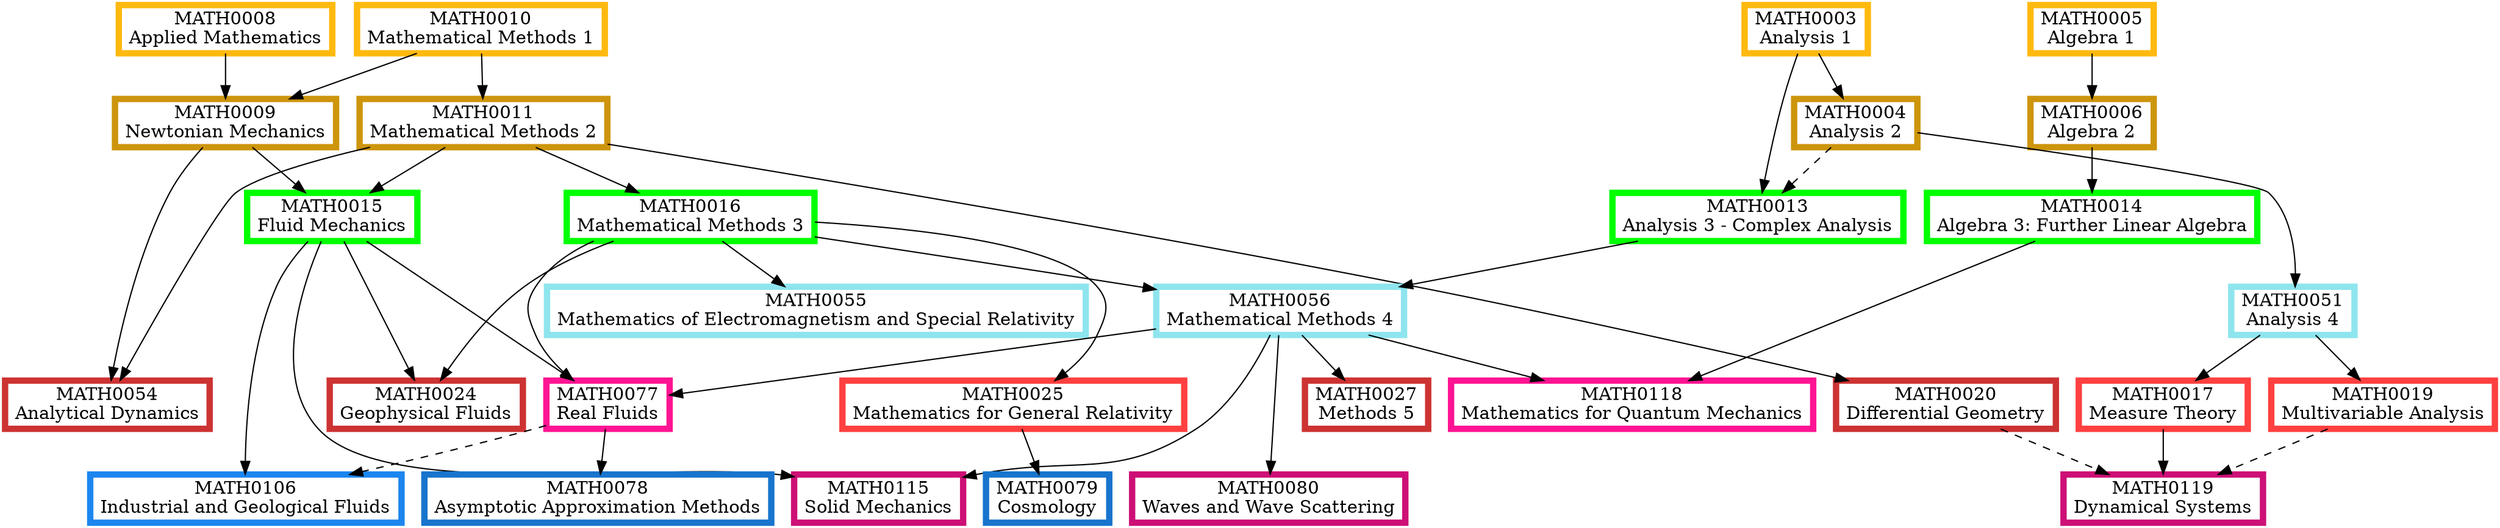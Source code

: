 digraph {
	node [fillcolor=white penwidth=5 shape=box style="filled,bold"]
	subgraph "1.0 1" {
		rank=same
		MATH0008 [label="MATH0008
Applied Mathematics" color=darkgoldenrod1 href="https://www.ucl.ac.uk/maths/sites/maths/files/math0008.pdf" tooltip="Year 1, term 1"]
		MATH0005 [label="MATH0005
Algebra 1" color=darkgoldenrod1 href="https://www.ucl.ac.uk/maths/sites/maths/files/math0005.pdf" tooltip="Year 1, term 1"]
		MATH0003 [label="MATH0003
Analysis 1" color=darkgoldenrod1 href="https://www.ucl.ac.uk/maths/sites/maths/files/math0003.pdf" tooltip="Year 1, term 1"]
		MATH0010 [label="MATH0010
Mathematical Methods 1" color=darkgoldenrod1 href="https://www.ucl.ac.uk/maths/sites/maths/files/math0010.pdf" tooltip="Year 1, term 1"]
	}
	MATH0010 -> MATH0011 [tooltip="required prerequisite"]
	MATH0005 -> MATH0006 [tooltip="required prerequisite"]
	MATH0003 -> MATH0004 [tooltip="required prerequisite"]
	MATH0008 -> MATH0009 [tooltip="required prerequisite"]
	MATH0010 -> MATH0009 [tooltip="required prerequisite"]
	subgraph "1.0 2" {
		rank=same
		MATH0011 [label="MATH0011
Mathematical Methods 2" color=darkgoldenrod3 href="https://www.ucl.ac.uk/maths/sites/maths/files/math0011_2.pdf" tooltip="Year 1, term 2"]
		MATH0006 [label="MATH0006
Algebra 2" color=darkgoldenrod3 href="https://www.ucl.ac.uk/maths/sites/maths/files/math0006.pdf" tooltip="Year 1, term 2"]
		MATH0004 [label="MATH0004
Analysis 2" color=darkgoldenrod3 href="https://www.ucl.ac.uk/maths/sites/maths/files/math0004.pdf" tooltip="Year 1, term 2"]
		MATH0009 [label="MATH0009
Newtonian Mechanics" color=darkgoldenrod3 href="https://www.ucl.ac.uk/maths/sites/maths/files/math0009.pdf" tooltip="Year 1, term 2"]
	}
	MATH0011 -> MATH0016 [tooltip="required prerequisite"]
	MATH0003 -> MATH0013 [tooltip="required prerequisite"]
	MATH0004 -> MATH0013 [style=dashed tooltip="recommended prerequisite"]
	MATH0006 -> MATH0014 [tooltip="required prerequisite"]
	MATH0011 -> MATH0015 [tooltip="required prerequisite"]
	MATH0009 -> MATH0015 [tooltip="required prerequisite"]
	subgraph "2 1" {
		rank=same
		MATH0016 [label="MATH0016
Mathematical Methods 3" color=green1 href="https://www.ucl.ac.uk/maths/sites/maths/files/math0016.pdf" tooltip="Year 2, term 1"]
		MATH0013 [label="MATH0013
Analysis 3 - Complex Analysis" color=green1 href="https://www.ucl.ac.uk/maths/sites/maths/files/math0013.pdf" tooltip="Year 2, term 1"]
		MATH0014 [label="MATH0014
Algebra 3: Further Linear Algebra" color=green1 href="https://www.ucl.ac.uk/maths/sites/maths/files/math0014.pdf" tooltip="Year 2, term 1"]
		MATH0015 [label="MATH0015
Fluid Mechanics" color=green1 href="https://www.ucl.ac.uk/maths/sites/maths/files/math0015.pdf" tooltip="Year 2, term 1"]
	}
	MATH0013 -> MATH0056 [tooltip="required prerequisite"]
	MATH0016 -> MATH0056 [tooltip="required prerequisite"]
	MATH0016 -> MATH0055 [tooltip="required prerequisite"]
	MATH0004 -> MATH0051 [tooltip="required prerequisite"]
	subgraph "2.5 2" {
		rank=same
		MATH0056 [label="MATH0056
Mathematical Methods 4" color=cadetblue2 href="https://www.ucl.ac.uk/maths/sites/maths/files/math0056.pdf" tooltip="Year 2 or 3, term 2"]
		MATH0055 [label="MATH0055
Mathematics of Electromagnetism and Special Relativity" color=cadetblue2 href="https://www.ucl.ac.uk/maths/sites/maths/files/math0055_3.pdf" tooltip="Year 2 or 3, term 2"]
		MATH0051 [label="MATH0051
Analysis 4" color=cadetblue2 href="https://www.ucl.ac.uk/maths/sites/maths/files/math0051.pdf" tooltip="Year 2 or 3, term 2"]
	}
	MATH0051 -> MATH0017 [tooltip="required prerequisite"]
	MATH0051 -> MATH0019 [tooltip="required prerequisite"]
	MATH0016 -> MATH0025 [tooltip="required prerequisite"]
	subgraph "3.0 1" {
		rank=same
		MATH0017 [label="MATH0017
Measure Theory" color=brown1 href="https://www.ucl.ac.uk/maths/sites/maths/files/math0017.pdf" tooltip="Year 3, term 1"]
		MATH0019 [label="MATH0019
Multivariable Analysis" color=brown1 href="https://www.ucl.ac.uk/maths/sites/maths/files/math0019.pdf" tooltip="Year 3, term 1"]
		MATH0025 [label="MATH0025
Mathematics for General Relativity" color=brown1 href="https://www.ucl.ac.uk/maths/sites/maths/files/math0025.pdf" tooltip="Year 3, term 1"]
	}
	MATH0011 -> MATH0020 [tooltip="required prerequisite"]
	MATH0056 -> MATH0027 [tooltip="required prerequisite"]
	MATH0015 -> MATH0024 [tooltip="required prerequisite"]
	MATH0016 -> MATH0024 [tooltip="required prerequisite"]
	MATH0011 -> MATH0054 [tooltip="required prerequisite"]
	MATH0009 -> MATH0054 [tooltip="required prerequisite"]
	subgraph "3.0 2" {
		rank=same
		MATH0020 [label="MATH0020
Differential Geometry" color=brown3 href="https://www.ucl.ac.uk/maths/sites/maths/files/math0020.pdf" tooltip="Year 3, term 2"]
		MATH0027 [label="MATH0027
Methods 5" color=brown3 href="https://www.ucl.ac.uk/maths/sites/maths/files/math0027.pdf" tooltip="Year 3, term 2"]
		MATH0024 [label="MATH0024
Geophysical Fluids" color=brown3 href="https://www.ucl.ac.uk/maths/sites/maths/files/math0024.pdf" tooltip="Year 3, term 2"]
		MATH0054 [label="MATH0054
Analytical Dynamics" color=brown3 href="https://www.ucl.ac.uk/maths/sites/maths/files/math0054.pdf" tooltip="Year 3, term 2"]
	}
	MATH0015 -> MATH0077 [tooltip="required prerequisite"]
	MATH0016 -> MATH0077 [tooltip="required prerequisite"]
	MATH0056 -> MATH0077 [tooltip="required prerequisite"]
	MATH0056 -> MATH0118 [tooltip="required prerequisite"]
	MATH0014 -> MATH0118 [tooltip="required prerequisite"]
	subgraph "3.5 1" {
		rank=same
		MATH0077 [label="MATH0077
Real Fluids" color=deeppink1 href="https://www.ucl.ac.uk/maths/sites/maths/files/math0077.pdf" tooltip="Year 3 or 4, term 1"]
		MATH0118 [label="MATH0118
Mathematics for Quantum Mechanics" color=deeppink1 href="https://www.ucl.ac.uk/maths/sites/maths/files/math0118.pdf" tooltip="Year 3 or 4, term 1"]
	}
	MATH0015 -> MATH0115 [tooltip="required prerequisite"]
	MATH0056 -> MATH0115 [tooltip="required prerequisite"]
	MATH0017 -> MATH0119 [tooltip="required prerequisite"]
	MATH0019 -> MATH0119 [style=dashed tooltip="recommended prerequisite"]
	MATH0020 -> MATH0119 [style=dashed tooltip="recommended prerequisite"]
	MATH0056 -> MATH0080 [tooltip="required prerequisite"]
	subgraph "3.5 2" {
		rank=same
		MATH0115 [label="MATH0115
Solid Mechanics" color=deeppink3 href="https://www.ucl.ac.uk/maths/sites/maths/files/math0115_syllabus.pdf" tooltip="Year 3 or 4, term 2"]
		MATH0119 [label="MATH0119
Dynamical Systems" color=deeppink3 href="https://www.ucl.ac.uk/maths/sites/maths/files/math0119.pdf" tooltip="Year 3 or 4, term 2"]
		MATH0080 [label="MATH0080
Waves and Wave Scattering" color=deeppink3 href="https://www.ucl.ac.uk/maths/sites/maths/files/math0080.pdf" tooltip="Year 3 or 4, term 2"]
	}
	MATH0015 -> MATH0106 [tooltip="required prerequisite"]
	MATH0077 -> MATH0106 [style=dashed tooltip="recommended prerequisite"]
	subgraph "4.0 1" {
		rank=same
		MATH0106 [label="MATH0106
Industrial and Geological Fluids" color=dodgerblue2 href="https://www.ucl.ac.uk/maths/sites/maths/files/math0106.pdf" tooltip="Year 4, term 1"]
	}
	MATH0077 -> MATH0078 [tooltip="required prerequisite"]
	MATH0025 -> MATH0079 [tooltip="required prerequisite"]
	subgraph "4.0 2" {
		rank=same
		MATH0078 [label="MATH0078
Asymptotic Approximation Methods" color=dodgerblue3 href="https://www.ucl.ac.uk/maths/sites/maths/files/math0078.pdf" tooltip="Year 4, term 2"]
		MATH0079 [label="MATH0079
Cosmology" color=dodgerblue3 href="https://www.ucl.ac.uk/maths/sites/maths/files/math0079.pdf" tooltip="Year 4, term 2"]
	}
}
